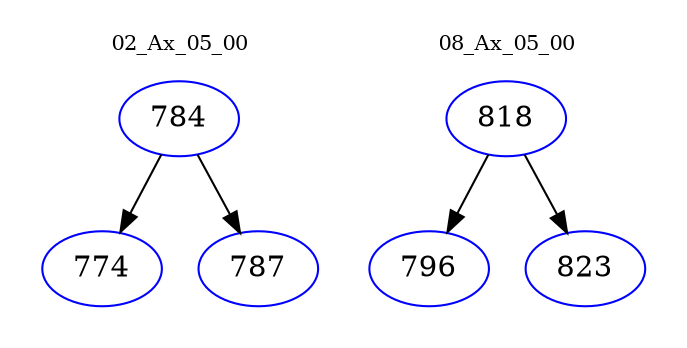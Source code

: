 digraph{
subgraph cluster_0 {
color = white
label = "02_Ax_05_00";
fontsize=10;
T0_784 [label="784", color="blue"]
T0_784 -> T0_774 [color="black"]
T0_774 [label="774", color="blue"]
T0_784 -> T0_787 [color="black"]
T0_787 [label="787", color="blue"]
}
subgraph cluster_1 {
color = white
label = "08_Ax_05_00";
fontsize=10;
T1_818 [label="818", color="blue"]
T1_818 -> T1_796 [color="black"]
T1_796 [label="796", color="blue"]
T1_818 -> T1_823 [color="black"]
T1_823 [label="823", color="blue"]
}
}
